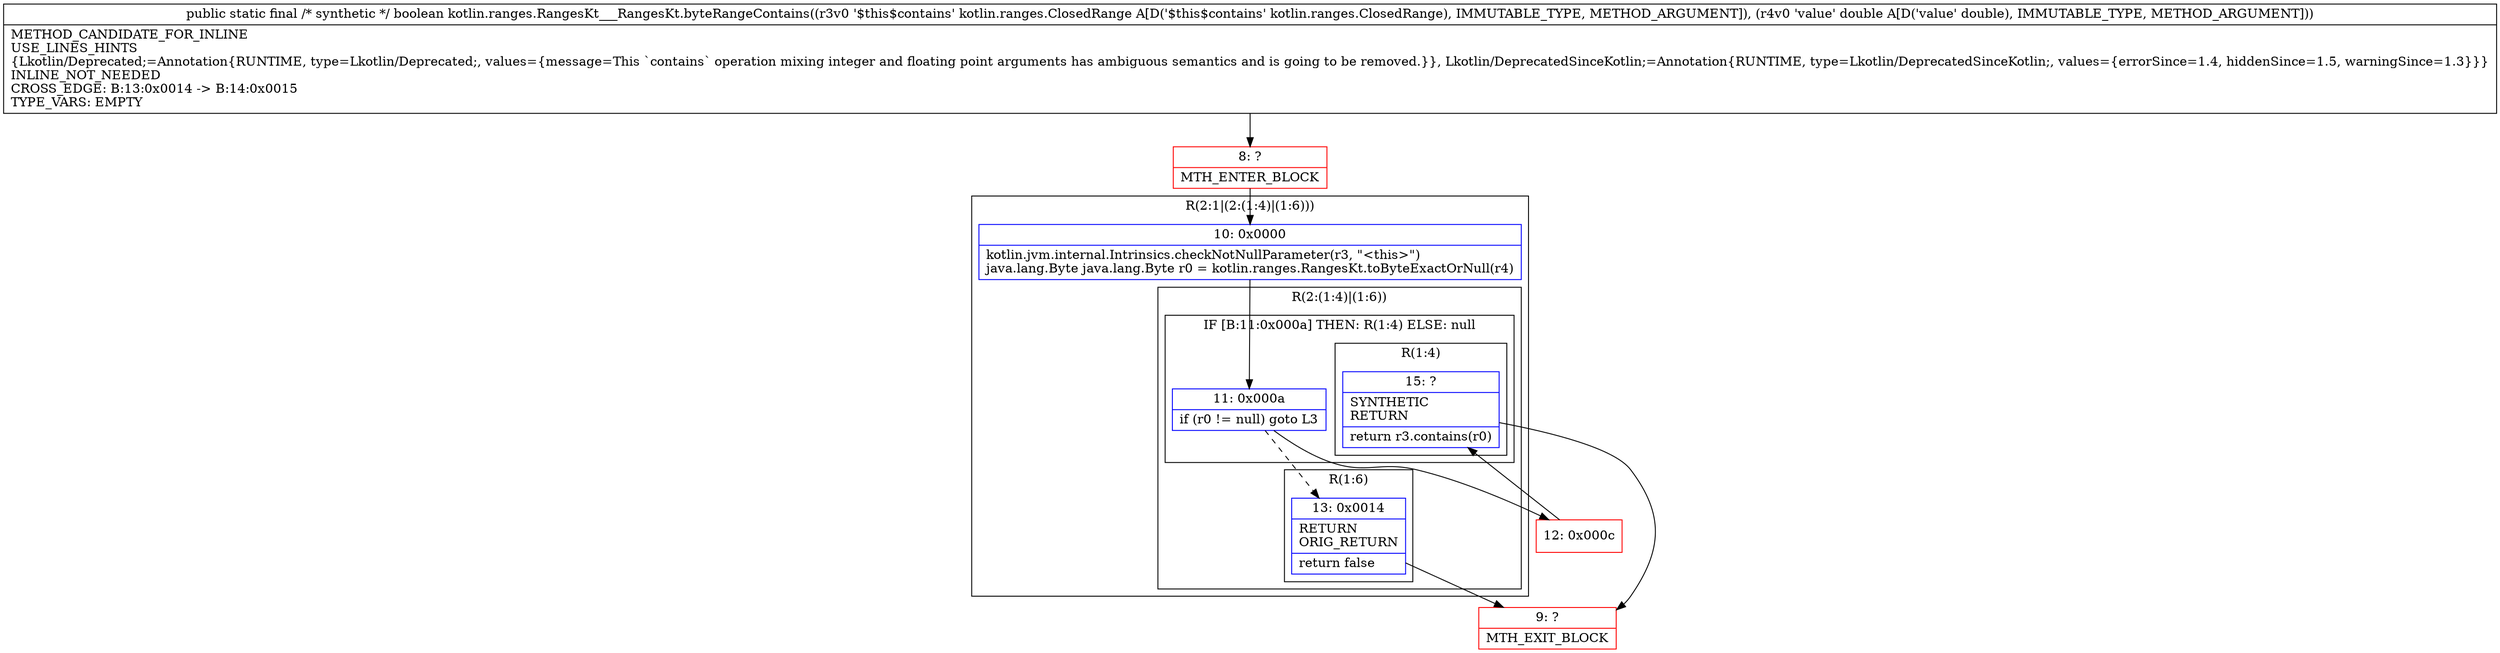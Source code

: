 digraph "CFG forkotlin.ranges.RangesKt___RangesKt.byteRangeContains(Lkotlin\/ranges\/ClosedRange;D)Z" {
subgraph cluster_Region_2075484849 {
label = "R(2:1|(2:(1:4)|(1:6)))";
node [shape=record,color=blue];
Node_10 [shape=record,label="{10\:\ 0x0000|kotlin.jvm.internal.Intrinsics.checkNotNullParameter(r3, \"\<this\>\")\ljava.lang.Byte java.lang.Byte r0 = kotlin.ranges.RangesKt.toByteExactOrNull(r4)\l}"];
subgraph cluster_Region_1696363936 {
label = "R(2:(1:4)|(1:6))";
node [shape=record,color=blue];
subgraph cluster_IfRegion_1538416935 {
label = "IF [B:11:0x000a] THEN: R(1:4) ELSE: null";
node [shape=record,color=blue];
Node_11 [shape=record,label="{11\:\ 0x000a|if (r0 != null) goto L3\l}"];
subgraph cluster_Region_1675418510 {
label = "R(1:4)";
node [shape=record,color=blue];
Node_15 [shape=record,label="{15\:\ ?|SYNTHETIC\lRETURN\l|return r3.contains(r0)\l}"];
}
}
subgraph cluster_Region_432326761 {
label = "R(1:6)";
node [shape=record,color=blue];
Node_13 [shape=record,label="{13\:\ 0x0014|RETURN\lORIG_RETURN\l|return false\l}"];
}
}
}
Node_8 [shape=record,color=red,label="{8\:\ ?|MTH_ENTER_BLOCK\l}"];
Node_12 [shape=record,color=red,label="{12\:\ 0x000c}"];
Node_9 [shape=record,color=red,label="{9\:\ ?|MTH_EXIT_BLOCK\l}"];
MethodNode[shape=record,label="{public static final \/* synthetic *\/ boolean kotlin.ranges.RangesKt___RangesKt.byteRangeContains((r3v0 '$this$contains' kotlin.ranges.ClosedRange A[D('$this$contains' kotlin.ranges.ClosedRange), IMMUTABLE_TYPE, METHOD_ARGUMENT]), (r4v0 'value' double A[D('value' double), IMMUTABLE_TYPE, METHOD_ARGUMENT]))  | METHOD_CANDIDATE_FOR_INLINE\lUSE_LINES_HINTS\l\{Lkotlin\/Deprecated;=Annotation\{RUNTIME, type=Lkotlin\/Deprecated;, values=\{message=This `contains` operation mixing integer and floating point arguments has ambiguous semantics and is going to be removed.\}\}, Lkotlin\/DeprecatedSinceKotlin;=Annotation\{RUNTIME, type=Lkotlin\/DeprecatedSinceKotlin;, values=\{errorSince=1.4, hiddenSince=1.5, warningSince=1.3\}\}\}\lINLINE_NOT_NEEDED\lCROSS_EDGE: B:13:0x0014 \-\> B:14:0x0015\lTYPE_VARS: EMPTY\l}"];
MethodNode -> Node_8;Node_10 -> Node_11;
Node_11 -> Node_12;
Node_11 -> Node_13[style=dashed];
Node_15 -> Node_9;
Node_13 -> Node_9;
Node_8 -> Node_10;
Node_12 -> Node_15;
}

